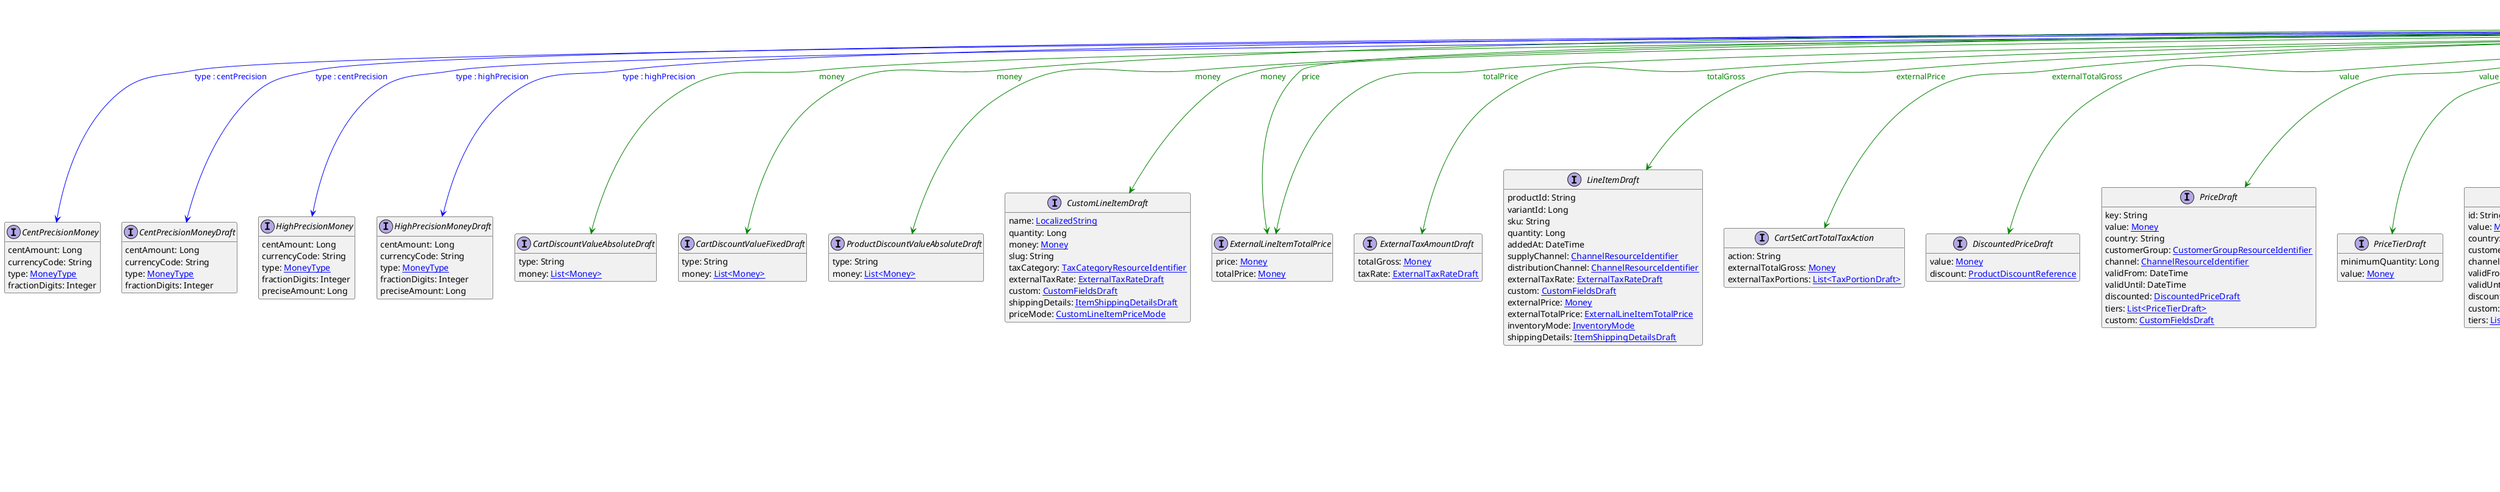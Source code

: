 @startuml

hide empty fields
hide empty methods
legend
|= |= line |
|<back:black>   </back>| inheritance |
|<back:green>   </back>| property reference |
|<back:blue>   </back>| discriminated class |
endlegend
interface Money [[Money.svg]]  {
    centAmount: Long
    currencyCode: String
}


interface CentPrecisionMoney [[CentPrecisionMoney.svg]]  {
    centAmount: Long
    currencyCode: String
    type: [[MoneyType.svg MoneyType]]
    fractionDigits: Integer
}
interface CentPrecisionMoneyDraft [[CentPrecisionMoneyDraft.svg]]  {
    centAmount: Long
    currencyCode: String
    type: [[MoneyType.svg MoneyType]]
    fractionDigits: Integer
}
interface HighPrecisionMoney [[HighPrecisionMoney.svg]]  {
    centAmount: Long
    currencyCode: String
    type: [[MoneyType.svg MoneyType]]
    fractionDigits: Integer
    preciseAmount: Long
}
interface HighPrecisionMoneyDraft [[HighPrecisionMoneyDraft.svg]]  {
    centAmount: Long
    currencyCode: String
    type: [[MoneyType.svg MoneyType]]
    fractionDigits: Integer
    preciseAmount: Long
}
interface CartDiscountValueAbsoluteDraft [[CartDiscountValueAbsoluteDraft.svg]]  {
    type: String
    money: [[Money.svg List<Money>]]
}
interface CartDiscountValueFixedDraft [[CartDiscountValueFixedDraft.svg]]  {
    type: String
    money: [[Money.svg List<Money>]]
}
interface ProductDiscountValueAbsoluteDraft [[ProductDiscountValueAbsoluteDraft.svg]]  {
    type: String
    money: [[Money.svg List<Money>]]
}
interface CustomLineItemDraft [[CustomLineItemDraft.svg]]  {
    name: [[LocalizedString.svg LocalizedString]]
    quantity: Long
    money: [[Money.svg Money]]
    slug: String
    taxCategory: [[TaxCategoryResourceIdentifier.svg TaxCategoryResourceIdentifier]]
    externalTaxRate: [[ExternalTaxRateDraft.svg ExternalTaxRateDraft]]
    custom: [[CustomFieldsDraft.svg CustomFieldsDraft]]
    shippingDetails: [[ItemShippingDetailsDraft.svg ItemShippingDetailsDraft]]
    priceMode: [[CustomLineItemPriceMode.svg CustomLineItemPriceMode]]
}
interface ExternalLineItemTotalPrice [[ExternalLineItemTotalPrice.svg]]  {
    price: [[Money.svg Money]]
    totalPrice: [[Money.svg Money]]
}
interface ExternalTaxAmountDraft [[ExternalTaxAmountDraft.svg]]  {
    totalGross: [[Money.svg Money]]
    taxRate: [[ExternalTaxRateDraft.svg ExternalTaxRateDraft]]
}
interface LineItemDraft [[LineItemDraft.svg]]  {
    productId: String
    variantId: Long
    sku: String
    quantity: Long
    addedAt: DateTime
    supplyChannel: [[ChannelResourceIdentifier.svg ChannelResourceIdentifier]]
    distributionChannel: [[ChannelResourceIdentifier.svg ChannelResourceIdentifier]]
    externalTaxRate: [[ExternalTaxRateDraft.svg ExternalTaxRateDraft]]
    custom: [[CustomFieldsDraft.svg CustomFieldsDraft]]
    externalPrice: [[Money.svg Money]]
    externalTotalPrice: [[ExternalLineItemTotalPrice.svg ExternalLineItemTotalPrice]]
    inventoryMode: [[InventoryMode.svg InventoryMode]]
    shippingDetails: [[ItemShippingDetailsDraft.svg ItemShippingDetailsDraft]]
}
interface CartSetCartTotalTaxAction [[CartSetCartTotalTaxAction.svg]]  {
    action: String
    externalTotalGross: [[Money.svg Money]]
    externalTaxPortions: [[TaxPortionDraft.svg List<TaxPortionDraft>]]
}
interface DiscountedPriceDraft [[DiscountedPriceDraft.svg]]  {
    value: [[Money.svg Money]]
    discount: [[ProductDiscountReference.svg ProductDiscountReference]]
}
interface PriceDraft [[PriceDraft.svg]]  {
    key: String
    value: [[Money.svg Money]]
    country: String
    customerGroup: [[CustomerGroupResourceIdentifier.svg CustomerGroupResourceIdentifier]]
    channel: [[ChannelResourceIdentifier.svg ChannelResourceIdentifier]]
    validFrom: DateTime
    validUntil: DateTime
    discounted: [[DiscountedPriceDraft.svg DiscountedPriceDraft]]
    tiers: [[PriceTierDraft.svg List<PriceTierDraft>]]
    custom: [[CustomFieldsDraft.svg CustomFieldsDraft]]
}
interface PriceTierDraft [[PriceTierDraft.svg]]  {
    minimumQuantity: Long
    value: [[Money.svg Money]]
}
interface QueryPrice [[QueryPrice.svg]]  {
    id: String
    value: [[Money.svg Money]]
    country: String
    customerGroup: [[CustomerGroupReference.svg CustomerGroupReference]]
    channel: [[ChannelReference.svg ChannelReference]]
    validFrom: DateTime
    validUntil: DateTime
    discounted: [[DiscountedPriceDraft.svg DiscountedPriceDraft]]
    custom: [[CustomFields.svg CustomFields]]
    tiers: [[PriceTierDraft.svg List<PriceTierDraft>]]
}
interface MyPaymentDraft [[MyPaymentDraft.svg]]  {
    amountPlanned: [[Money.svg Money]]
    paymentMethodInfo: [[PaymentMethodInfo.svg PaymentMethodInfo]]
    custom: [[CustomFieldsDraft.svg CustomFieldsDraft]]
    transaction: [[MyTransactionDraft.svg MyTransactionDraft]]
}
interface MyTransactionDraft [[MyTransactionDraft.svg]]  {
    timestamp: DateTime
    type: [[TransactionType.svg TransactionType]]
    amount: [[Money.svg Money]]
    interactionId: String
    custom: [[CustomFieldsDraft.svg CustomFieldsDraft]]
}
interface MyPaymentChangeAmountPlannedAction [[MyPaymentChangeAmountPlannedAction.svg]]  {
    action: String
    amount: [[Money.svg Money]]
}
interface OrderLineItemDiscountSetMessage [[OrderLineItemDiscountSetMessage.svg]]  {
    id: String
    version: Long
    createdAt: DateTime
    lastModifiedAt: DateTime
    lastModifiedBy: [[LastModifiedBy.svg LastModifiedBy]]
    createdBy: [[CreatedBy.svg CreatedBy]]
    sequenceNumber: Long
    resource: [[Reference.svg Reference]]
    resourceVersion: Long
    type: String
    resourceUserProvidedIdentifiers: [[UserProvidedIdentifiers.svg UserProvidedIdentifiers]]
    lineItemId: String
    discountedPricePerQuantity: [[DiscountedLineItemPriceForQuantity.svg List<DiscountedLineItemPriceForQuantity>]]
    totalPrice: [[Money.svg Money]]
    taxedPrice: [[TaxedItemPrice.svg TaxedItemPrice]]
    taxedPricePortions: [[MethodTaxedPrice.svg List<MethodTaxedPrice>]]
}
interface StandalonePriceValueChangedMessage [[StandalonePriceValueChangedMessage.svg]]  {
    id: String
    version: Long
    createdAt: DateTime
    lastModifiedAt: DateTime
    lastModifiedBy: [[LastModifiedBy.svg LastModifiedBy]]
    createdBy: [[CreatedBy.svg CreatedBy]]
    sequenceNumber: Long
    resource: [[Reference.svg Reference]]
    resourceVersion: Long
    type: String
    resourceUserProvidedIdentifiers: [[UserProvidedIdentifiers.svg UserProvidedIdentifiers]]
    value: [[Money.svg Money]]
    staged: Boolean
    oldValue: [[Money.svg Money]]
}
interface OrderLineItemDiscountSetMessagePayload [[OrderLineItemDiscountSetMessagePayload.svg]]  {
    type: String
    lineItemId: String
    discountedPricePerQuantity: [[DiscountedLineItemPriceForQuantity.svg List<DiscountedLineItemPriceForQuantity>]]
    totalPrice: [[Money.svg Money]]
    taxedPrice: [[TaxedItemPrice.svg TaxedItemPrice]]
    taxedPricePortions: [[MethodTaxedPrice.svg List<MethodTaxedPrice>]]
}
interface StandalonePriceValueChangedMessagePayload [[StandalonePriceValueChangedMessagePayload.svg]]  {
    type: String
    value: [[Money.svg Money]]
    staged: Boolean
    oldValue: [[Money.svg Money]]
}
interface CustomLineItemImportDraft [[CustomLineItemImportDraft.svg]]  {
    name: [[LocalizedString.svg LocalizedString]]
    quantity: Long
    money: [[Money.svg Money]]
    slug: String
    state: [[ItemState.svg List<ItemState>]]
    taxRate: [[TaxRate.svg TaxRate]]
    taxCategory: [[TaxCategoryResourceIdentifier.svg TaxCategoryResourceIdentifier]]
    custom: [[CustomFieldsDraft.svg CustomFieldsDraft]]
    shippingDetails: [[ItemShippingDetailsDraft.svg ItemShippingDetailsDraft]]
    priceMode: [[CustomLineItemPriceMode.svg CustomLineItemPriceMode]]
}
interface OrderImportDraft [[OrderImportDraft.svg]]  {
    orderNumber: String
    customerId: String
    customerEmail: String
    lineItems: [[LineItemImportDraft.svg List<LineItemImportDraft>]]
    customLineItems: [[CustomLineItemImportDraft.svg List<CustomLineItemImportDraft>]]
    totalPrice: [[Money.svg Money]]
    taxedPrice: [[TaxedPriceDraft.svg TaxedPriceDraft]]
    shippingAddress: [[BaseAddress.svg BaseAddress]]
    billingAddress: [[BaseAddress.svg BaseAddress]]
    customerGroup: [[CustomerGroupResourceIdentifier.svg CustomerGroupResourceIdentifier]]
    country: String
    orderState: [[OrderState.svg OrderState]]
    state: [[StateReference.svg StateReference]]
    shipmentState: [[ShipmentState.svg ShipmentState]]
    paymentState: [[PaymentState.svg PaymentState]]
    shippingInfo: [[ShippingInfoImportDraft.svg ShippingInfoImportDraft]]
    paymentInfo: [[PaymentInfo.svg PaymentInfo]]
    completedAt: DateTime
    custom: [[CustomFieldsDraft.svg CustomFieldsDraft]]
    inventoryMode: [[InventoryMode.svg InventoryMode]]
    taxRoundingMode: [[RoundingMode.svg RoundingMode]]
    itemShippingAddresses: [[BaseAddress.svg List<BaseAddress>]]
    businessUnit: [[BusinessUnitResourceIdentifier.svg BusinessUnitResourceIdentifier]]
    store: [[StoreResourceIdentifier.svg StoreResourceIdentifier]]
    origin: [[CartOrigin.svg CartOrigin]]
}
interface ShippingInfoImportDraft [[ShippingInfoImportDraft.svg]]  {
    shippingMethodName: String
    price: [[Money.svg Money]]
    shippingRate: [[ShippingRateDraft.svg ShippingRateDraft]]
    taxRate: [[TaxRate.svg TaxRate]]
    taxCategory: [[TaxCategoryResourceIdentifier.svg TaxCategoryResourceIdentifier]]
    shippingMethod: [[ShippingMethodResourceIdentifier.svg ShippingMethodResourceIdentifier]]
    deliveries: [[DeliveryDraft.svg List<DeliveryDraft>]]
    discountedPrice: [[DiscountedLineItemPriceDraft.svg DiscountedLineItemPriceDraft]]
    shippingMethodState: [[ShippingMethodState.svg ShippingMethodState]]
}
interface PaymentDraft [[PaymentDraft.svg]]  {
    customer: [[CustomerResourceIdentifier.svg CustomerResourceIdentifier]]
    anonymousId: String
    externalId: String
    interfaceId: String
    amountPlanned: [[Money.svg Money]]
    amountAuthorized: [[Money.svg Money]]
    authorizedUntil: String
    amountPaid: [[Money.svg Money]]
    amountRefunded: [[Money.svg Money]]
    paymentMethodInfo: [[PaymentMethodInfo.svg PaymentMethodInfo]]
    paymentStatus: [[PaymentStatusDraft.svg PaymentStatusDraft]]
    transactions: [[TransactionDraft.svg List<TransactionDraft>]]
    interfaceInteractions: [[CustomFieldsDraft.svg List<CustomFieldsDraft>]]
    custom: [[CustomFieldsDraft.svg CustomFieldsDraft]]
    key: String
}
interface TransactionDraft [[TransactionDraft.svg]]  {
    timestamp: DateTime
    type: [[TransactionType.svg TransactionType]]
    amount: [[Money.svg Money]]
    interactionId: String
    state: [[TransactionState.svg TransactionState]]
    custom: [[CustomFieldsDraft.svg CustomFieldsDraft]]
}
interface PaymentChangeAmountPlannedAction [[PaymentChangeAmountPlannedAction.svg]]  {
    action: String
    amount: [[Money.svg Money]]
}
interface CartClassificationTier [[CartClassificationTier.svg]]  {
    type: [[ShippingRateTierType.svg ShippingRateTierType]]
    value: String
    price: [[Money.svg Money]]
    isMatching: Boolean
}
interface CartScoreTier [[CartScoreTier.svg]]  {
    type: [[ShippingRateTierType.svg ShippingRateTierType]]
    score: Integer
    price: [[Money.svg Money]]
    priceFunction: [[PriceFunction.svg PriceFunction]]
    isMatching: Boolean
}
interface CartValueTier [[CartValueTier.svg]]  {
    type: [[ShippingRateTierType.svg ShippingRateTierType]]
    minimumCentAmount: Long
    price: [[Money.svg Money]]
    isMatching: Boolean
}
interface ShippingRateDraft [[ShippingRateDraft.svg]]  {
    price: [[Money.svg Money]]
    freeAbove: [[Money.svg Money]]
    tiers: [[ShippingRatePriceTier.svg List<ShippingRatePriceTier>]]
}
interface StandalonePriceDraft [[StandalonePriceDraft.svg]]  {
    key: String
    sku: String
    value: [[Money.svg Money]]
    country: String
    customerGroup: [[CustomerGroupResourceIdentifier.svg CustomerGroupResourceIdentifier]]
    channel: [[ChannelResourceIdentifier.svg ChannelResourceIdentifier]]
    validFrom: DateTime
    validUntil: DateTime
    tiers: [[PriceTierDraft.svg List<PriceTierDraft>]]
    discounted: [[DiscountedPriceDraft.svg DiscountedPriceDraft]]
    custom: [[CustomFieldsDraft.svg CustomFieldsDraft]]
    active: Boolean
}
interface StandalonePriceChangeValueAction [[StandalonePriceChangeValueAction.svg]]  {
    action: String
    value: [[Money.svg Money]]
    staged: Boolean
}
Money --> CentPrecisionMoney #blue;text:blue : "type : centPrecision"
Money --> CentPrecisionMoneyDraft #blue;text:blue : "type : centPrecision"
Money --> HighPrecisionMoney #blue;text:blue : "type : highPrecision"
Money --> HighPrecisionMoneyDraft #blue;text:blue : "type : highPrecision"
Money --> CartDiscountValueAbsoluteDraft #green;text:green : "money"
Money --> CartDiscountValueFixedDraft #green;text:green : "money"
Money --> ProductDiscountValueAbsoluteDraft #green;text:green : "money"
Money --> CustomLineItemDraft #green;text:green : "money"
Money --> ExternalLineItemTotalPrice #green;text:green : "price"
Money --> ExternalLineItemTotalPrice #green;text:green : "totalPrice"
Money --> ExternalTaxAmountDraft #green;text:green : "totalGross"
Money --> LineItemDraft #green;text:green : "externalPrice"
Money --> CartSetCartTotalTaxAction #green;text:green : "externalTotalGross"
Money --> DiscountedPriceDraft #green;text:green : "value"
Money --> PriceDraft #green;text:green : "value"
Money --> PriceTierDraft #green;text:green : "value"
Money --> QueryPrice #green;text:green : "value"
Money --> MyPaymentDraft #green;text:green : "amountPlanned"
Money --> MyTransactionDraft #green;text:green : "amount"
Money --> MyPaymentChangeAmountPlannedAction #green;text:green : "amount"
Money --> OrderLineItemDiscountSetMessage #green;text:green : "totalPrice"
Money --> StandalonePriceValueChangedMessage #green;text:green : "value"
Money --> StandalonePriceValueChangedMessage #green;text:green : "oldValue"
Money --> OrderLineItemDiscountSetMessagePayload #green;text:green : "totalPrice"
Money --> StandalonePriceValueChangedMessagePayload #green;text:green : "value"
Money --> StandalonePriceValueChangedMessagePayload #green;text:green : "oldValue"
Money --> CustomLineItemImportDraft #green;text:green : "money"
Money --> OrderImportDraft #green;text:green : "totalPrice"
Money --> ShippingInfoImportDraft #green;text:green : "price"
Money --> PaymentDraft #green;text:green : "amountPlanned"
Money --> PaymentDraft #green;text:green : "amountAuthorized"
Money --> PaymentDraft #green;text:green : "amountPaid"
Money --> PaymentDraft #green;text:green : "amountRefunded"
Money --> TransactionDraft #green;text:green : "amount"
Money --> PaymentChangeAmountPlannedAction #green;text:green : "amount"
Money --> CartClassificationTier #green;text:green : "price"
Money --> CartScoreTier #green;text:green : "price"
Money --> CartValueTier #green;text:green : "price"
Money --> ShippingRateDraft #green;text:green : "price"
Money --> ShippingRateDraft #green;text:green : "freeAbove"
Money --> StandalonePriceDraft #green;text:green : "value"
Money --> StandalonePriceChangeValueAction #green;text:green : "value"
@enduml
